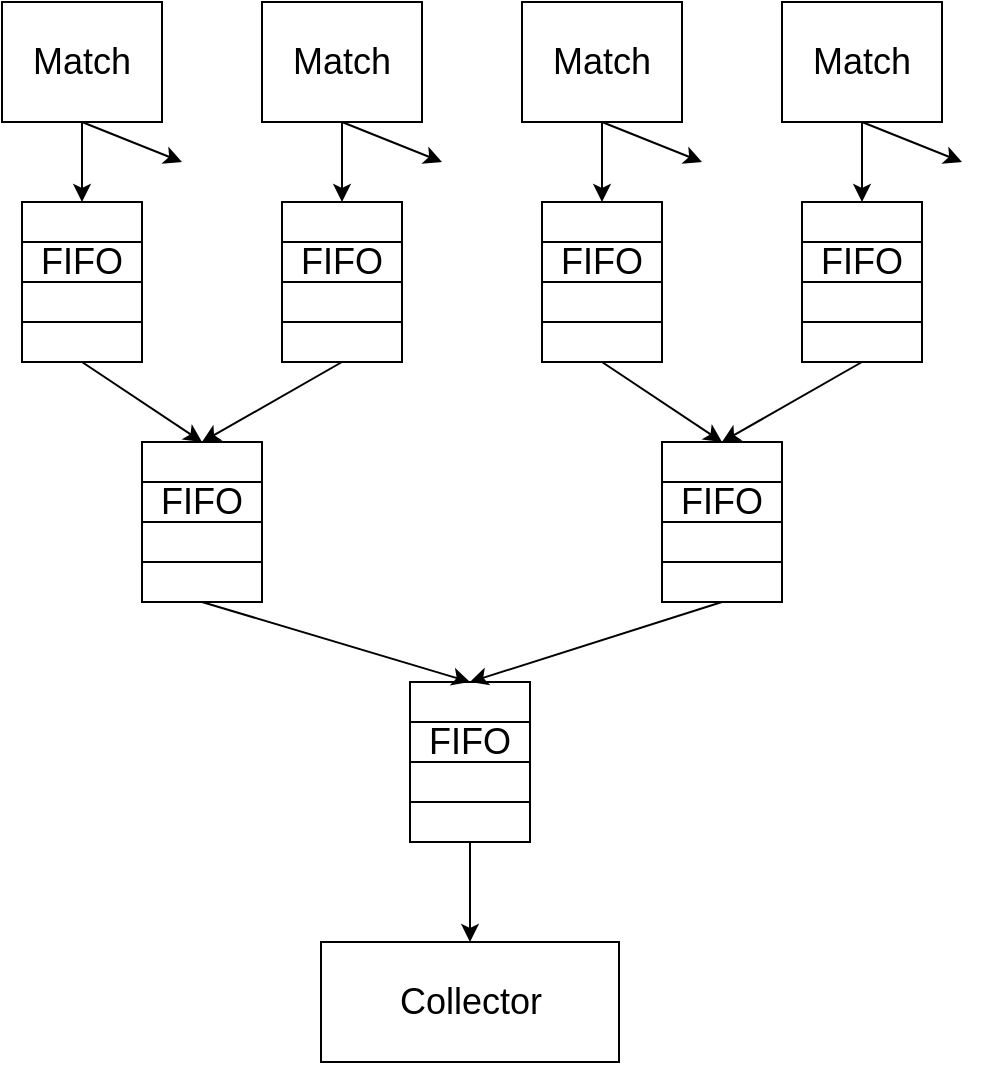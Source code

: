 <mxfile version="18.0.3" type="github">
  <diagram id="7IhPsxdKTLaDDIJBGnLp" name="Page-1">
    <mxGraphModel dx="1038" dy="585" grid="1" gridSize="10" guides="1" tooltips="1" connect="1" arrows="1" fold="1" page="1" pageScale="1" pageWidth="827" pageHeight="1169" math="0" shadow="0">
      <root>
        <mxCell id="0" />
        <mxCell id="1" parent="0" />
        <mxCell id="AU2GzeCB9dlMnJm2DEL--1" value="&lt;font style=&quot;font-size: 18px;&quot;&gt;Match&lt;/font&gt;" style="rounded=0;whiteSpace=wrap;html=1;" vertex="1" parent="1">
          <mxGeometry x="180" y="40" width="80" height="60" as="geometry" />
        </mxCell>
        <mxCell id="AU2GzeCB9dlMnJm2DEL--2" value="&lt;font style=&quot;font-size: 18px;&quot;&gt;Match&lt;/font&gt;" style="rounded=0;whiteSpace=wrap;html=1;" vertex="1" parent="1">
          <mxGeometry x="310" y="40" width="80" height="60" as="geometry" />
        </mxCell>
        <mxCell id="AU2GzeCB9dlMnJm2DEL--3" value="&lt;font style=&quot;font-size: 18px;&quot;&gt;Match&lt;/font&gt;" style="rounded=0;whiteSpace=wrap;html=1;" vertex="1" parent="1">
          <mxGeometry x="440" y="40" width="80" height="60" as="geometry" />
        </mxCell>
        <mxCell id="AU2GzeCB9dlMnJm2DEL--4" value="&lt;font style=&quot;font-size: 18px;&quot;&gt;Match&lt;/font&gt;" style="rounded=0;whiteSpace=wrap;html=1;" vertex="1" parent="1">
          <mxGeometry x="570" y="40" width="80" height="60" as="geometry" />
        </mxCell>
        <mxCell id="AU2GzeCB9dlMnJm2DEL--9" value="" style="group" vertex="1" connectable="0" parent="1">
          <mxGeometry x="190" y="140" width="60" height="80" as="geometry" />
        </mxCell>
        <mxCell id="AU2GzeCB9dlMnJm2DEL--5" value="" style="rounded=0;whiteSpace=wrap;html=1;fontSize=18;" vertex="1" parent="AU2GzeCB9dlMnJm2DEL--9">
          <mxGeometry width="60" height="20" as="geometry" />
        </mxCell>
        <mxCell id="AU2GzeCB9dlMnJm2DEL--6" value="" style="rounded=0;whiteSpace=wrap;html=1;fontSize=18;" vertex="1" parent="AU2GzeCB9dlMnJm2DEL--9">
          <mxGeometry y="20" width="60" height="20" as="geometry" />
        </mxCell>
        <mxCell id="AU2GzeCB9dlMnJm2DEL--7" value="" style="rounded=0;whiteSpace=wrap;html=1;fontSize=18;" vertex="1" parent="AU2GzeCB9dlMnJm2DEL--9">
          <mxGeometry y="40" width="60" height="20" as="geometry" />
        </mxCell>
        <mxCell id="AU2GzeCB9dlMnJm2DEL--8" value="" style="rounded=0;whiteSpace=wrap;html=1;fontSize=18;" vertex="1" parent="AU2GzeCB9dlMnJm2DEL--9">
          <mxGeometry y="60" width="60" height="20" as="geometry" />
        </mxCell>
        <mxCell id="AU2GzeCB9dlMnJm2DEL--52" value="FIFO" style="text;html=1;strokeColor=none;fillColor=none;align=center;verticalAlign=middle;whiteSpace=wrap;rounded=0;fontSize=18;" vertex="1" parent="AU2GzeCB9dlMnJm2DEL--9">
          <mxGeometry y="15" width="60" height="30" as="geometry" />
        </mxCell>
        <mxCell id="AU2GzeCB9dlMnJm2DEL--10" value="" style="group" vertex="1" connectable="0" parent="1">
          <mxGeometry x="320" y="140" width="60" height="80" as="geometry" />
        </mxCell>
        <mxCell id="AU2GzeCB9dlMnJm2DEL--11" value="" style="rounded=0;whiteSpace=wrap;html=1;fontSize=18;" vertex="1" parent="AU2GzeCB9dlMnJm2DEL--10">
          <mxGeometry width="60" height="20" as="geometry" />
        </mxCell>
        <mxCell id="AU2GzeCB9dlMnJm2DEL--12" value="" style="rounded=0;whiteSpace=wrap;html=1;fontSize=18;" vertex="1" parent="AU2GzeCB9dlMnJm2DEL--10">
          <mxGeometry y="20" width="60" height="20" as="geometry" />
        </mxCell>
        <mxCell id="AU2GzeCB9dlMnJm2DEL--13" value="" style="rounded=0;whiteSpace=wrap;html=1;fontSize=18;" vertex="1" parent="AU2GzeCB9dlMnJm2DEL--10">
          <mxGeometry y="40" width="60" height="20" as="geometry" />
        </mxCell>
        <mxCell id="AU2GzeCB9dlMnJm2DEL--14" value="" style="rounded=0;whiteSpace=wrap;html=1;fontSize=18;" vertex="1" parent="AU2GzeCB9dlMnJm2DEL--10">
          <mxGeometry y="60" width="60" height="20" as="geometry" />
        </mxCell>
        <mxCell id="AU2GzeCB9dlMnJm2DEL--53" value="FIFO" style="text;html=1;strokeColor=none;fillColor=none;align=center;verticalAlign=middle;whiteSpace=wrap;rounded=0;fontSize=18;" vertex="1" parent="AU2GzeCB9dlMnJm2DEL--10">
          <mxGeometry y="15" width="60" height="30" as="geometry" />
        </mxCell>
        <mxCell id="AU2GzeCB9dlMnJm2DEL--27" value="" style="group" vertex="1" connectable="0" parent="1">
          <mxGeometry x="450" y="140" width="60" height="80" as="geometry" />
        </mxCell>
        <mxCell id="AU2GzeCB9dlMnJm2DEL--28" value="" style="rounded=0;whiteSpace=wrap;html=1;fontSize=18;" vertex="1" parent="AU2GzeCB9dlMnJm2DEL--27">
          <mxGeometry width="60" height="20" as="geometry" />
        </mxCell>
        <mxCell id="AU2GzeCB9dlMnJm2DEL--29" value="" style="rounded=0;whiteSpace=wrap;html=1;fontSize=18;" vertex="1" parent="AU2GzeCB9dlMnJm2DEL--27">
          <mxGeometry y="20" width="60" height="20" as="geometry" />
        </mxCell>
        <mxCell id="AU2GzeCB9dlMnJm2DEL--30" value="" style="rounded=0;whiteSpace=wrap;html=1;fontSize=18;" vertex="1" parent="AU2GzeCB9dlMnJm2DEL--27">
          <mxGeometry y="40" width="60" height="20" as="geometry" />
        </mxCell>
        <mxCell id="AU2GzeCB9dlMnJm2DEL--31" value="" style="rounded=0;whiteSpace=wrap;html=1;fontSize=18;" vertex="1" parent="AU2GzeCB9dlMnJm2DEL--27">
          <mxGeometry y="60" width="60" height="20" as="geometry" />
        </mxCell>
        <mxCell id="AU2GzeCB9dlMnJm2DEL--54" value="FIFO" style="text;html=1;strokeColor=none;fillColor=none;align=center;verticalAlign=middle;whiteSpace=wrap;rounded=0;fontSize=18;" vertex="1" parent="AU2GzeCB9dlMnJm2DEL--27">
          <mxGeometry y="15" width="60" height="30" as="geometry" />
        </mxCell>
        <mxCell id="AU2GzeCB9dlMnJm2DEL--32" value="" style="group" vertex="1" connectable="0" parent="1">
          <mxGeometry x="580" y="140" width="60" height="80" as="geometry" />
        </mxCell>
        <mxCell id="AU2GzeCB9dlMnJm2DEL--33" value="" style="rounded=0;whiteSpace=wrap;html=1;fontSize=18;" vertex="1" parent="AU2GzeCB9dlMnJm2DEL--32">
          <mxGeometry width="60" height="20" as="geometry" />
        </mxCell>
        <mxCell id="AU2GzeCB9dlMnJm2DEL--34" value="" style="rounded=0;whiteSpace=wrap;html=1;fontSize=18;" vertex="1" parent="AU2GzeCB9dlMnJm2DEL--32">
          <mxGeometry y="20" width="60" height="20" as="geometry" />
        </mxCell>
        <mxCell id="AU2GzeCB9dlMnJm2DEL--35" value="" style="rounded=0;whiteSpace=wrap;html=1;fontSize=18;" vertex="1" parent="AU2GzeCB9dlMnJm2DEL--32">
          <mxGeometry y="40" width="60" height="20" as="geometry" />
        </mxCell>
        <mxCell id="AU2GzeCB9dlMnJm2DEL--36" value="" style="rounded=0;whiteSpace=wrap;html=1;fontSize=18;" vertex="1" parent="AU2GzeCB9dlMnJm2DEL--32">
          <mxGeometry y="60" width="60" height="20" as="geometry" />
        </mxCell>
        <mxCell id="AU2GzeCB9dlMnJm2DEL--55" value="FIFO" style="text;html=1;strokeColor=none;fillColor=none;align=center;verticalAlign=middle;whiteSpace=wrap;rounded=0;fontSize=18;" vertex="1" parent="AU2GzeCB9dlMnJm2DEL--32">
          <mxGeometry y="15" width="60" height="30" as="geometry" />
        </mxCell>
        <mxCell id="AU2GzeCB9dlMnJm2DEL--37" value="" style="endArrow=classic;html=1;rounded=0;fontSize=18;exitX=0.5;exitY=1;exitDx=0;exitDy=0;entryX=0.5;entryY=0;entryDx=0;entryDy=0;" edge="1" parent="1" source="AU2GzeCB9dlMnJm2DEL--1" target="AU2GzeCB9dlMnJm2DEL--5">
          <mxGeometry width="50" height="50" relative="1" as="geometry">
            <mxPoint x="210" y="150" as="sourcePoint" />
            <mxPoint x="260" y="100" as="targetPoint" />
          </mxGeometry>
        </mxCell>
        <mxCell id="AU2GzeCB9dlMnJm2DEL--38" value="" style="endArrow=classic;html=1;rounded=0;fontSize=18;exitX=0.5;exitY=1;exitDx=0;exitDy=0;" edge="1" parent="1" source="AU2GzeCB9dlMnJm2DEL--1">
          <mxGeometry width="50" height="50" relative="1" as="geometry">
            <mxPoint x="250" y="160" as="sourcePoint" />
            <mxPoint x="270" y="120" as="targetPoint" />
          </mxGeometry>
        </mxCell>
        <mxCell id="AU2GzeCB9dlMnJm2DEL--40" value="" style="endArrow=classic;html=1;rounded=0;fontSize=18;exitX=0.5;exitY=1;exitDx=0;exitDy=0;entryX=0.5;entryY=0;entryDx=0;entryDy=0;" edge="1" parent="1" source="AU2GzeCB9dlMnJm2DEL--2" target="AU2GzeCB9dlMnJm2DEL--11">
          <mxGeometry width="50" height="50" relative="1" as="geometry">
            <mxPoint x="340" y="160" as="sourcePoint" />
            <mxPoint x="390" y="110" as="targetPoint" />
          </mxGeometry>
        </mxCell>
        <mxCell id="AU2GzeCB9dlMnJm2DEL--42" value="" style="endArrow=classic;html=1;rounded=0;fontSize=18;exitX=0.5;exitY=1;exitDx=0;exitDy=0;" edge="1" parent="1" source="AU2GzeCB9dlMnJm2DEL--2">
          <mxGeometry width="50" height="50" relative="1" as="geometry">
            <mxPoint x="390" y="170" as="sourcePoint" />
            <mxPoint x="400" y="120" as="targetPoint" />
          </mxGeometry>
        </mxCell>
        <mxCell id="AU2GzeCB9dlMnJm2DEL--43" value="" style="endArrow=classic;html=1;rounded=0;fontSize=18;exitX=0.5;exitY=1;exitDx=0;exitDy=0;entryX=0.5;entryY=0;entryDx=0;entryDy=0;" edge="1" parent="1" source="AU2GzeCB9dlMnJm2DEL--3" target="AU2GzeCB9dlMnJm2DEL--28">
          <mxGeometry width="50" height="50" relative="1" as="geometry">
            <mxPoint x="540" y="150" as="sourcePoint" />
            <mxPoint x="590" y="100" as="targetPoint" />
          </mxGeometry>
        </mxCell>
        <mxCell id="AU2GzeCB9dlMnJm2DEL--44" value="" style="endArrow=classic;html=1;rounded=0;fontSize=18;exitX=0.5;exitY=1;exitDx=0;exitDy=0;" edge="1" parent="1" source="AU2GzeCB9dlMnJm2DEL--3">
          <mxGeometry width="50" height="50" relative="1" as="geometry">
            <mxPoint x="520" y="170" as="sourcePoint" />
            <mxPoint x="530" y="120" as="targetPoint" />
          </mxGeometry>
        </mxCell>
        <mxCell id="AU2GzeCB9dlMnJm2DEL--45" value="" style="endArrow=classic;html=1;rounded=0;fontSize=18;exitX=0.5;exitY=1;exitDx=0;exitDy=0;entryX=0.5;entryY=0;entryDx=0;entryDy=0;" edge="1" parent="1" source="AU2GzeCB9dlMnJm2DEL--4" target="AU2GzeCB9dlMnJm2DEL--33">
          <mxGeometry width="50" height="50" relative="1" as="geometry">
            <mxPoint x="680" y="160" as="sourcePoint" />
            <mxPoint x="730" y="110" as="targetPoint" />
          </mxGeometry>
        </mxCell>
        <mxCell id="AU2GzeCB9dlMnJm2DEL--46" value="" style="endArrow=classic;html=1;rounded=0;fontSize=18;exitX=0.5;exitY=1;exitDx=0;exitDy=0;" edge="1" parent="1" source="AU2GzeCB9dlMnJm2DEL--4">
          <mxGeometry width="50" height="50" relative="1" as="geometry">
            <mxPoint x="670" y="160" as="sourcePoint" />
            <mxPoint x="660" y="120" as="targetPoint" />
          </mxGeometry>
        </mxCell>
        <mxCell id="AU2GzeCB9dlMnJm2DEL--47" value="" style="group" vertex="1" connectable="0" parent="1">
          <mxGeometry x="250" y="260" width="60" height="80" as="geometry" />
        </mxCell>
        <mxCell id="AU2GzeCB9dlMnJm2DEL--48" value="" style="rounded=0;whiteSpace=wrap;html=1;fontSize=18;" vertex="1" parent="AU2GzeCB9dlMnJm2DEL--47">
          <mxGeometry width="60" height="20" as="geometry" />
        </mxCell>
        <mxCell id="AU2GzeCB9dlMnJm2DEL--49" value="" style="rounded=0;whiteSpace=wrap;html=1;fontSize=18;" vertex="1" parent="AU2GzeCB9dlMnJm2DEL--47">
          <mxGeometry y="20" width="60" height="20" as="geometry" />
        </mxCell>
        <mxCell id="AU2GzeCB9dlMnJm2DEL--50" value="" style="rounded=0;whiteSpace=wrap;html=1;fontSize=18;" vertex="1" parent="AU2GzeCB9dlMnJm2DEL--47">
          <mxGeometry y="40" width="60" height="20" as="geometry" />
        </mxCell>
        <mxCell id="AU2GzeCB9dlMnJm2DEL--51" value="" style="rounded=0;whiteSpace=wrap;html=1;fontSize=18;" vertex="1" parent="AU2GzeCB9dlMnJm2DEL--47">
          <mxGeometry y="60" width="60" height="20" as="geometry" />
        </mxCell>
        <mxCell id="AU2GzeCB9dlMnJm2DEL--56" value="FIFO" style="text;html=1;strokeColor=none;fillColor=none;align=center;verticalAlign=middle;whiteSpace=wrap;rounded=0;fontSize=18;" vertex="1" parent="AU2GzeCB9dlMnJm2DEL--47">
          <mxGeometry y="15" width="60" height="30" as="geometry" />
        </mxCell>
        <mxCell id="AU2GzeCB9dlMnJm2DEL--57" value="" style="endArrow=classic;html=1;rounded=0;fontSize=18;exitX=0.5;exitY=1;exitDx=0;exitDy=0;entryX=0.5;entryY=0;entryDx=0;entryDy=0;" edge="1" parent="1" source="AU2GzeCB9dlMnJm2DEL--8" target="AU2GzeCB9dlMnJm2DEL--48">
          <mxGeometry width="50" height="50" relative="1" as="geometry">
            <mxPoint x="190" y="280" as="sourcePoint" />
            <mxPoint x="240" y="230" as="targetPoint" />
          </mxGeometry>
        </mxCell>
        <mxCell id="AU2GzeCB9dlMnJm2DEL--58" value="" style="endArrow=classic;html=1;rounded=0;fontSize=18;exitX=0.5;exitY=1;exitDx=0;exitDy=0;" edge="1" parent="1" source="AU2GzeCB9dlMnJm2DEL--14">
          <mxGeometry width="50" height="50" relative="1" as="geometry">
            <mxPoint x="230" y="230" as="sourcePoint" />
            <mxPoint x="280" y="260" as="targetPoint" />
          </mxGeometry>
        </mxCell>
        <mxCell id="AU2GzeCB9dlMnJm2DEL--59" value="" style="group" vertex="1" connectable="0" parent="1">
          <mxGeometry x="510" y="260" width="60" height="80" as="geometry" />
        </mxCell>
        <mxCell id="AU2GzeCB9dlMnJm2DEL--60" value="" style="rounded=0;whiteSpace=wrap;html=1;fontSize=18;" vertex="1" parent="AU2GzeCB9dlMnJm2DEL--59">
          <mxGeometry width="60" height="20" as="geometry" />
        </mxCell>
        <mxCell id="AU2GzeCB9dlMnJm2DEL--61" value="" style="rounded=0;whiteSpace=wrap;html=1;fontSize=18;" vertex="1" parent="AU2GzeCB9dlMnJm2DEL--59">
          <mxGeometry y="20" width="60" height="20" as="geometry" />
        </mxCell>
        <mxCell id="AU2GzeCB9dlMnJm2DEL--62" value="" style="rounded=0;whiteSpace=wrap;html=1;fontSize=18;" vertex="1" parent="AU2GzeCB9dlMnJm2DEL--59">
          <mxGeometry y="40" width="60" height="20" as="geometry" />
        </mxCell>
        <mxCell id="AU2GzeCB9dlMnJm2DEL--63" value="" style="rounded=0;whiteSpace=wrap;html=1;fontSize=18;" vertex="1" parent="AU2GzeCB9dlMnJm2DEL--59">
          <mxGeometry y="60" width="60" height="20" as="geometry" />
        </mxCell>
        <mxCell id="AU2GzeCB9dlMnJm2DEL--64" value="FIFO" style="text;html=1;strokeColor=none;fillColor=none;align=center;verticalAlign=middle;whiteSpace=wrap;rounded=0;fontSize=18;" vertex="1" parent="AU2GzeCB9dlMnJm2DEL--59">
          <mxGeometry y="15" width="60" height="30" as="geometry" />
        </mxCell>
        <mxCell id="AU2GzeCB9dlMnJm2DEL--65" value="" style="endArrow=classic;html=1;rounded=0;fontSize=18;exitX=0.5;exitY=1;exitDx=0;exitDy=0;entryX=0.5;entryY=0;entryDx=0;entryDy=0;" edge="1" parent="1" source="AU2GzeCB9dlMnJm2DEL--31" target="AU2GzeCB9dlMnJm2DEL--60">
          <mxGeometry width="50" height="50" relative="1" as="geometry">
            <mxPoint x="230" y="230" as="sourcePoint" />
            <mxPoint x="290" y="270" as="targetPoint" />
          </mxGeometry>
        </mxCell>
        <mxCell id="AU2GzeCB9dlMnJm2DEL--66" value="" style="endArrow=classic;html=1;rounded=0;fontSize=18;exitX=0.5;exitY=1;exitDx=0;exitDy=0;entryX=0.5;entryY=0;entryDx=0;entryDy=0;" edge="1" parent="1" source="AU2GzeCB9dlMnJm2DEL--36" target="AU2GzeCB9dlMnJm2DEL--60">
          <mxGeometry width="50" height="50" relative="1" as="geometry">
            <mxPoint x="490" y="230" as="sourcePoint" />
            <mxPoint x="550" y="270" as="targetPoint" />
          </mxGeometry>
        </mxCell>
        <mxCell id="AU2GzeCB9dlMnJm2DEL--67" value="" style="group" vertex="1" connectable="0" parent="1">
          <mxGeometry x="384" y="380" width="60" height="80" as="geometry" />
        </mxCell>
        <mxCell id="AU2GzeCB9dlMnJm2DEL--68" value="" style="rounded=0;whiteSpace=wrap;html=1;fontSize=18;" vertex="1" parent="AU2GzeCB9dlMnJm2DEL--67">
          <mxGeometry width="60" height="20" as="geometry" />
        </mxCell>
        <mxCell id="AU2GzeCB9dlMnJm2DEL--69" value="" style="rounded=0;whiteSpace=wrap;html=1;fontSize=18;" vertex="1" parent="AU2GzeCB9dlMnJm2DEL--67">
          <mxGeometry y="20" width="60" height="20" as="geometry" />
        </mxCell>
        <mxCell id="AU2GzeCB9dlMnJm2DEL--70" value="" style="rounded=0;whiteSpace=wrap;html=1;fontSize=18;" vertex="1" parent="AU2GzeCB9dlMnJm2DEL--67">
          <mxGeometry y="40" width="60" height="20" as="geometry" />
        </mxCell>
        <mxCell id="AU2GzeCB9dlMnJm2DEL--71" value="" style="rounded=0;whiteSpace=wrap;html=1;fontSize=18;" vertex="1" parent="AU2GzeCB9dlMnJm2DEL--67">
          <mxGeometry y="60" width="60" height="20" as="geometry" />
        </mxCell>
        <mxCell id="AU2GzeCB9dlMnJm2DEL--72" value="FIFO" style="text;html=1;strokeColor=none;fillColor=none;align=center;verticalAlign=middle;whiteSpace=wrap;rounded=0;fontSize=18;" vertex="1" parent="AU2GzeCB9dlMnJm2DEL--67">
          <mxGeometry y="15" width="60" height="30" as="geometry" />
        </mxCell>
        <mxCell id="AU2GzeCB9dlMnJm2DEL--73" value="" style="endArrow=classic;html=1;rounded=0;fontSize=18;exitX=0.5;exitY=1;exitDx=0;exitDy=0;entryX=0.5;entryY=0;entryDx=0;entryDy=0;" edge="1" parent="1" source="AU2GzeCB9dlMnJm2DEL--51" target="AU2GzeCB9dlMnJm2DEL--68">
          <mxGeometry width="50" height="50" relative="1" as="geometry">
            <mxPoint x="340" y="380" as="sourcePoint" />
            <mxPoint x="390" y="330" as="targetPoint" />
          </mxGeometry>
        </mxCell>
        <mxCell id="AU2GzeCB9dlMnJm2DEL--74" value="" style="endArrow=classic;html=1;rounded=0;fontSize=18;exitX=0.5;exitY=1;exitDx=0;exitDy=0;entryX=0.5;entryY=0;entryDx=0;entryDy=0;" edge="1" parent="1" source="AU2GzeCB9dlMnJm2DEL--63" target="AU2GzeCB9dlMnJm2DEL--68">
          <mxGeometry width="50" height="50" relative="1" as="geometry">
            <mxPoint x="290" y="350" as="sourcePoint" />
            <mxPoint x="424" y="390" as="targetPoint" />
          </mxGeometry>
        </mxCell>
        <mxCell id="AU2GzeCB9dlMnJm2DEL--75" value="&lt;font style=&quot;font-size: 18px;&quot;&gt;Collector&lt;br&gt;&lt;/font&gt;" style="rounded=0;whiteSpace=wrap;html=1;" vertex="1" parent="1">
          <mxGeometry x="339.5" y="510" width="149" height="60" as="geometry" />
        </mxCell>
        <mxCell id="AU2GzeCB9dlMnJm2DEL--76" value="" style="endArrow=classic;html=1;rounded=0;fontSize=18;exitX=0.5;exitY=1;exitDx=0;exitDy=0;entryX=0.5;entryY=0;entryDx=0;entryDy=0;" edge="1" parent="1" source="AU2GzeCB9dlMnJm2DEL--71" target="AU2GzeCB9dlMnJm2DEL--75">
          <mxGeometry width="50" height="50" relative="1" as="geometry">
            <mxPoint x="530" y="510" as="sourcePoint" />
            <mxPoint x="580" y="460" as="targetPoint" />
          </mxGeometry>
        </mxCell>
      </root>
    </mxGraphModel>
  </diagram>
</mxfile>
